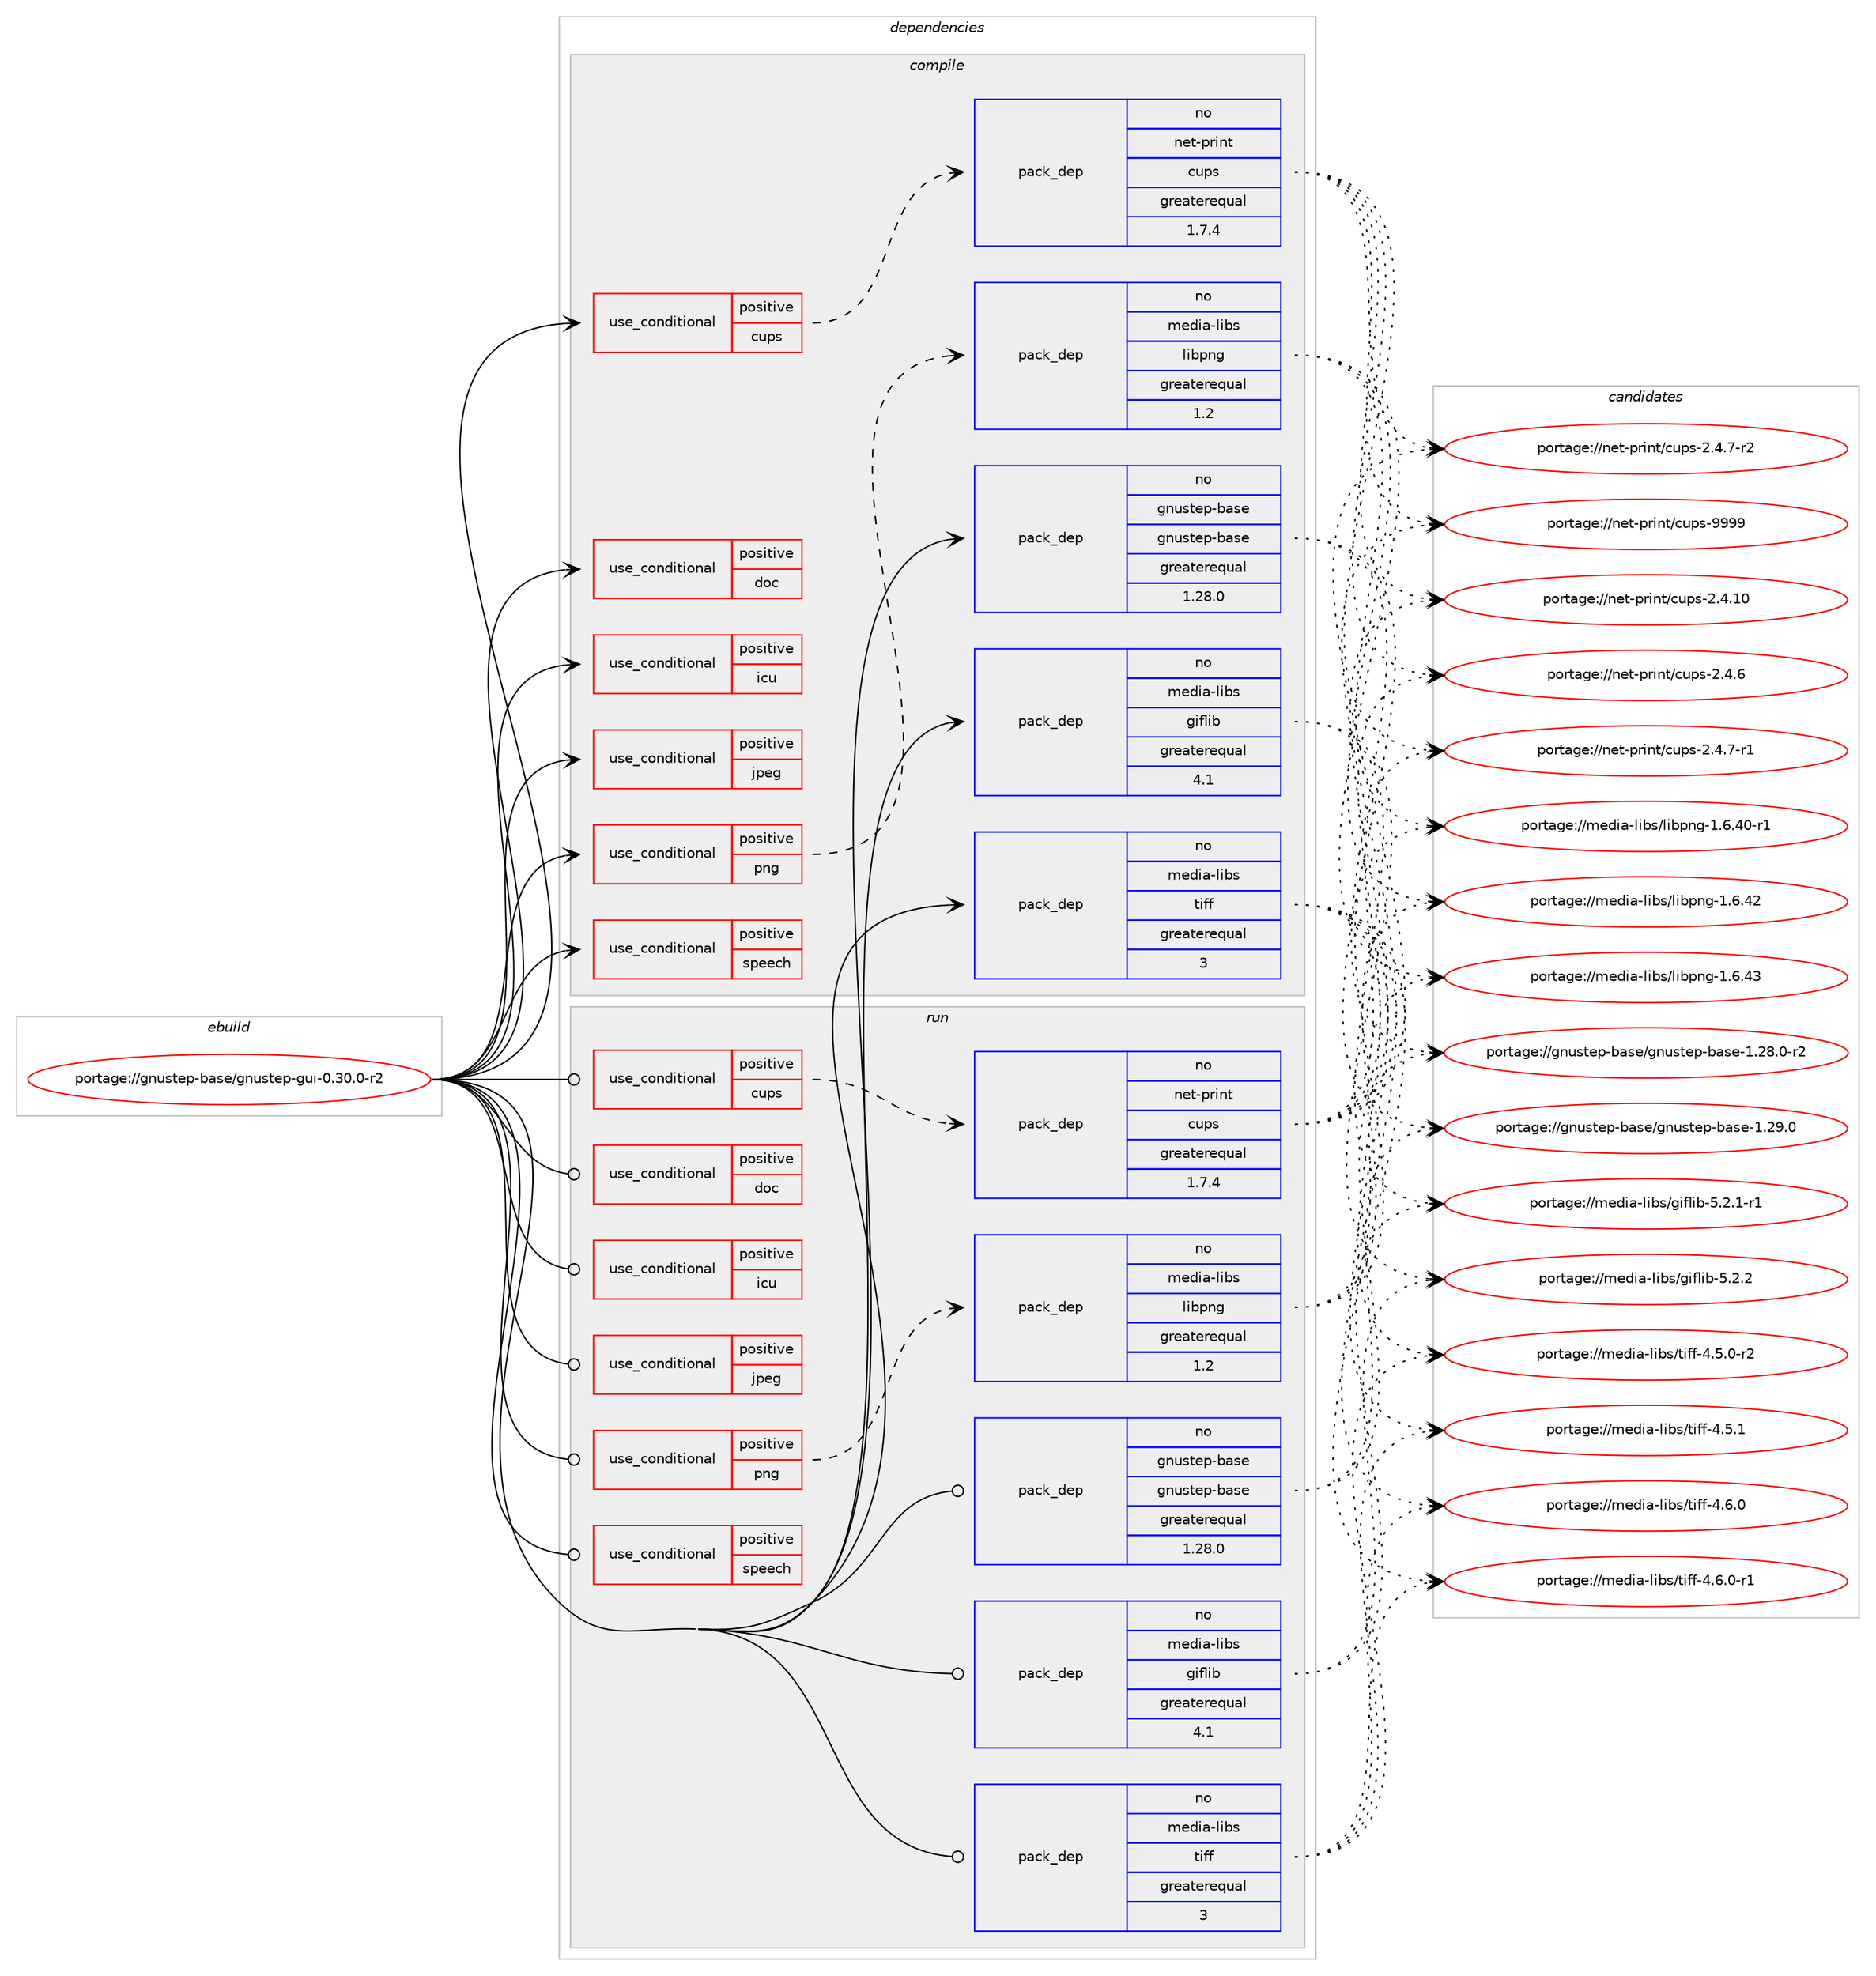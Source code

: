 digraph prolog {

# *************
# Graph options
# *************

newrank=true;
concentrate=true;
compound=true;
graph [rankdir=LR,fontname=Helvetica,fontsize=10,ranksep=1.5];#, ranksep=2.5, nodesep=0.2];
edge  [arrowhead=vee];
node  [fontname=Helvetica,fontsize=10];

# **********
# The ebuild
# **********

subgraph cluster_leftcol {
color=gray;
rank=same;
label=<<i>ebuild</i>>;
id [label="portage://gnustep-base/gnustep-gui-0.30.0-r2", color=red, width=4, href="../gnustep-base/gnustep-gui-0.30.0-r2.svg"];
}

# ****************
# The dependencies
# ****************

subgraph cluster_midcol {
color=gray;
label=<<i>dependencies</i>>;
subgraph cluster_compile {
fillcolor="#eeeeee";
style=filled;
label=<<i>compile</i>>;
subgraph cond64576 {
dependency120578 [label=<<TABLE BORDER="0" CELLBORDER="1" CELLSPACING="0" CELLPADDING="4"><TR><TD ROWSPAN="3" CELLPADDING="10">use_conditional</TD></TR><TR><TD>positive</TD></TR><TR><TD>cups</TD></TR></TABLE>>, shape=none, color=red];
subgraph pack54480 {
dependency120579 [label=<<TABLE BORDER="0" CELLBORDER="1" CELLSPACING="0" CELLPADDING="4" WIDTH="220"><TR><TD ROWSPAN="6" CELLPADDING="30">pack_dep</TD></TR><TR><TD WIDTH="110">no</TD></TR><TR><TD>net-print</TD></TR><TR><TD>cups</TD></TR><TR><TD>greaterequal</TD></TR><TR><TD>1.7.4</TD></TR></TABLE>>, shape=none, color=blue];
}
dependency120578:e -> dependency120579:w [weight=20,style="dashed",arrowhead="vee"];
}
id:e -> dependency120578:w [weight=20,style="solid",arrowhead="vee"];
subgraph cond64577 {
dependency120580 [label=<<TABLE BORDER="0" CELLBORDER="1" CELLSPACING="0" CELLPADDING="4"><TR><TD ROWSPAN="3" CELLPADDING="10">use_conditional</TD></TR><TR><TD>positive</TD></TR><TR><TD>doc</TD></TR></TABLE>>, shape=none, color=red];
# *** BEGIN UNKNOWN DEPENDENCY TYPE (TODO) ***
# dependency120580 -> package_dependency(portage://gnustep-base/gnustep-gui-0.30.0-r2,install,no,virtual,texi2dvi,none,[,,],[],[])
# *** END UNKNOWN DEPENDENCY TYPE (TODO) ***

# *** BEGIN UNKNOWN DEPENDENCY TYPE (TODO) ***
# dependency120580 -> package_dependency(portage://gnustep-base/gnustep-gui-0.30.0-r2,install,no,dev-tex,latex2html,none,[,,],[],[])
# *** END UNKNOWN DEPENDENCY TYPE (TODO) ***

# *** BEGIN UNKNOWN DEPENDENCY TYPE (TODO) ***
# dependency120580 -> package_dependency(portage://gnustep-base/gnustep-gui-0.30.0-r2,install,no,app-text,texi2html,none,[,,],[],[])
# *** END UNKNOWN DEPENDENCY TYPE (TODO) ***

}
id:e -> dependency120580:w [weight=20,style="solid",arrowhead="vee"];
subgraph cond64578 {
dependency120581 [label=<<TABLE BORDER="0" CELLBORDER="1" CELLSPACING="0" CELLPADDING="4"><TR><TD ROWSPAN="3" CELLPADDING="10">use_conditional</TD></TR><TR><TD>positive</TD></TR><TR><TD>icu</TD></TR></TABLE>>, shape=none, color=red];
# *** BEGIN UNKNOWN DEPENDENCY TYPE (TODO) ***
# dependency120581 -> package_dependency(portage://gnustep-base/gnustep-gui-0.30.0-r2,install,no,dev-libs,icu,none,[,,],any_same_slot,[])
# *** END UNKNOWN DEPENDENCY TYPE (TODO) ***

}
id:e -> dependency120581:w [weight=20,style="solid",arrowhead="vee"];
subgraph cond64579 {
dependency120582 [label=<<TABLE BORDER="0" CELLBORDER="1" CELLSPACING="0" CELLPADDING="4"><TR><TD ROWSPAN="3" CELLPADDING="10">use_conditional</TD></TR><TR><TD>positive</TD></TR><TR><TD>jpeg</TD></TR></TABLE>>, shape=none, color=red];
# *** BEGIN UNKNOWN DEPENDENCY TYPE (TODO) ***
# dependency120582 -> package_dependency(portage://gnustep-base/gnustep-gui-0.30.0-r2,install,no,media-libs,libjpeg-turbo,none,[,,],any_same_slot,[])
# *** END UNKNOWN DEPENDENCY TYPE (TODO) ***

}
id:e -> dependency120582:w [weight=20,style="solid",arrowhead="vee"];
subgraph cond64580 {
dependency120583 [label=<<TABLE BORDER="0" CELLBORDER="1" CELLSPACING="0" CELLPADDING="4"><TR><TD ROWSPAN="3" CELLPADDING="10">use_conditional</TD></TR><TR><TD>positive</TD></TR><TR><TD>png</TD></TR></TABLE>>, shape=none, color=red];
subgraph pack54481 {
dependency120584 [label=<<TABLE BORDER="0" CELLBORDER="1" CELLSPACING="0" CELLPADDING="4" WIDTH="220"><TR><TD ROWSPAN="6" CELLPADDING="30">pack_dep</TD></TR><TR><TD WIDTH="110">no</TD></TR><TR><TD>media-libs</TD></TR><TR><TD>libpng</TD></TR><TR><TD>greaterequal</TD></TR><TR><TD>1.2</TD></TR></TABLE>>, shape=none, color=blue];
}
dependency120583:e -> dependency120584:w [weight=20,style="dashed",arrowhead="vee"];
}
id:e -> dependency120583:w [weight=20,style="solid",arrowhead="vee"];
subgraph cond64581 {
dependency120585 [label=<<TABLE BORDER="0" CELLBORDER="1" CELLSPACING="0" CELLPADDING="4"><TR><TD ROWSPAN="3" CELLPADDING="10">use_conditional</TD></TR><TR><TD>positive</TD></TR><TR><TD>speech</TD></TR></TABLE>>, shape=none, color=red];
# *** BEGIN UNKNOWN DEPENDENCY TYPE (TODO) ***
# dependency120585 -> package_dependency(portage://gnustep-base/gnustep-gui-0.30.0-r2,install,no,app-accessibility,flite,none,[,,],[],[])
# *** END UNKNOWN DEPENDENCY TYPE (TODO) ***

}
id:e -> dependency120585:w [weight=20,style="solid",arrowhead="vee"];
# *** BEGIN UNKNOWN DEPENDENCY TYPE (TODO) ***
# id -> package_dependency(portage://gnustep-base/gnustep-gui-0.30.0-r2,install,no,app-text,aspell,none,[,,],[],[])
# *** END UNKNOWN DEPENDENCY TYPE (TODO) ***

subgraph pack54482 {
dependency120586 [label=<<TABLE BORDER="0" CELLBORDER="1" CELLSPACING="0" CELLPADDING="4" WIDTH="220"><TR><TD ROWSPAN="6" CELLPADDING="30">pack_dep</TD></TR><TR><TD WIDTH="110">no</TD></TR><TR><TD>gnustep-base</TD></TR><TR><TD>gnustep-base</TD></TR><TR><TD>greaterequal</TD></TR><TR><TD>1.28.0</TD></TR></TABLE>>, shape=none, color=blue];
}
id:e -> dependency120586:w [weight=20,style="solid",arrowhead="vee"];
# *** BEGIN UNKNOWN DEPENDENCY TYPE (TODO) ***
# id -> package_dependency(portage://gnustep-base/gnustep-gui-0.30.0-r2,install,no,media-libs,audiofile,none,[,,],[],[])
# *** END UNKNOWN DEPENDENCY TYPE (TODO) ***

subgraph pack54483 {
dependency120587 [label=<<TABLE BORDER="0" CELLBORDER="1" CELLSPACING="0" CELLPADDING="4" WIDTH="220"><TR><TD ROWSPAN="6" CELLPADDING="30">pack_dep</TD></TR><TR><TD WIDTH="110">no</TD></TR><TR><TD>media-libs</TD></TR><TR><TD>giflib</TD></TR><TR><TD>greaterequal</TD></TR><TR><TD>4.1</TD></TR></TABLE>>, shape=none, color=blue];
}
id:e -> dependency120587:w [weight=20,style="solid",arrowhead="vee"];
subgraph pack54484 {
dependency120588 [label=<<TABLE BORDER="0" CELLBORDER="1" CELLSPACING="0" CELLPADDING="4" WIDTH="220"><TR><TD ROWSPAN="6" CELLPADDING="30">pack_dep</TD></TR><TR><TD WIDTH="110">no</TD></TR><TR><TD>media-libs</TD></TR><TR><TD>tiff</TD></TR><TR><TD>greaterequal</TD></TR><TR><TD>3</TD></TR></TABLE>>, shape=none, color=blue];
}
id:e -> dependency120588:w [weight=20,style="solid",arrowhead="vee"];
# *** BEGIN UNKNOWN DEPENDENCY TYPE (TODO) ***
# id -> package_dependency(portage://gnustep-base/gnustep-gui-0.30.0-r2,install,no,x11-libs,libXt,none,[,,],[],[])
# *** END UNKNOWN DEPENDENCY TYPE (TODO) ***

}
subgraph cluster_compileandrun {
fillcolor="#eeeeee";
style=filled;
label=<<i>compile and run</i>>;
}
subgraph cluster_run {
fillcolor="#eeeeee";
style=filled;
label=<<i>run</i>>;
subgraph cond64582 {
dependency120589 [label=<<TABLE BORDER="0" CELLBORDER="1" CELLSPACING="0" CELLPADDING="4"><TR><TD ROWSPAN="3" CELLPADDING="10">use_conditional</TD></TR><TR><TD>positive</TD></TR><TR><TD>cups</TD></TR></TABLE>>, shape=none, color=red];
subgraph pack54485 {
dependency120590 [label=<<TABLE BORDER="0" CELLBORDER="1" CELLSPACING="0" CELLPADDING="4" WIDTH="220"><TR><TD ROWSPAN="6" CELLPADDING="30">pack_dep</TD></TR><TR><TD WIDTH="110">no</TD></TR><TR><TD>net-print</TD></TR><TR><TD>cups</TD></TR><TR><TD>greaterequal</TD></TR><TR><TD>1.7.4</TD></TR></TABLE>>, shape=none, color=blue];
}
dependency120589:e -> dependency120590:w [weight=20,style="dashed",arrowhead="vee"];
}
id:e -> dependency120589:w [weight=20,style="solid",arrowhead="odot"];
subgraph cond64583 {
dependency120591 [label=<<TABLE BORDER="0" CELLBORDER="1" CELLSPACING="0" CELLPADDING="4"><TR><TD ROWSPAN="3" CELLPADDING="10">use_conditional</TD></TR><TR><TD>positive</TD></TR><TR><TD>doc</TD></TR></TABLE>>, shape=none, color=red];
# *** BEGIN UNKNOWN DEPENDENCY TYPE (TODO) ***
# dependency120591 -> package_dependency(portage://gnustep-base/gnustep-gui-0.30.0-r2,run,no,virtual,texi2dvi,none,[,,],[],[])
# *** END UNKNOWN DEPENDENCY TYPE (TODO) ***

# *** BEGIN UNKNOWN DEPENDENCY TYPE (TODO) ***
# dependency120591 -> package_dependency(portage://gnustep-base/gnustep-gui-0.30.0-r2,run,no,dev-tex,latex2html,none,[,,],[],[])
# *** END UNKNOWN DEPENDENCY TYPE (TODO) ***

# *** BEGIN UNKNOWN DEPENDENCY TYPE (TODO) ***
# dependency120591 -> package_dependency(portage://gnustep-base/gnustep-gui-0.30.0-r2,run,no,app-text,texi2html,none,[,,],[],[])
# *** END UNKNOWN DEPENDENCY TYPE (TODO) ***

}
id:e -> dependency120591:w [weight=20,style="solid",arrowhead="odot"];
subgraph cond64584 {
dependency120592 [label=<<TABLE BORDER="0" CELLBORDER="1" CELLSPACING="0" CELLPADDING="4"><TR><TD ROWSPAN="3" CELLPADDING="10">use_conditional</TD></TR><TR><TD>positive</TD></TR><TR><TD>icu</TD></TR></TABLE>>, shape=none, color=red];
# *** BEGIN UNKNOWN DEPENDENCY TYPE (TODO) ***
# dependency120592 -> package_dependency(portage://gnustep-base/gnustep-gui-0.30.0-r2,run,no,dev-libs,icu,none,[,,],any_same_slot,[])
# *** END UNKNOWN DEPENDENCY TYPE (TODO) ***

}
id:e -> dependency120592:w [weight=20,style="solid",arrowhead="odot"];
subgraph cond64585 {
dependency120593 [label=<<TABLE BORDER="0" CELLBORDER="1" CELLSPACING="0" CELLPADDING="4"><TR><TD ROWSPAN="3" CELLPADDING="10">use_conditional</TD></TR><TR><TD>positive</TD></TR><TR><TD>jpeg</TD></TR></TABLE>>, shape=none, color=red];
# *** BEGIN UNKNOWN DEPENDENCY TYPE (TODO) ***
# dependency120593 -> package_dependency(portage://gnustep-base/gnustep-gui-0.30.0-r2,run,no,media-libs,libjpeg-turbo,none,[,,],any_same_slot,[])
# *** END UNKNOWN DEPENDENCY TYPE (TODO) ***

}
id:e -> dependency120593:w [weight=20,style="solid",arrowhead="odot"];
subgraph cond64586 {
dependency120594 [label=<<TABLE BORDER="0" CELLBORDER="1" CELLSPACING="0" CELLPADDING="4"><TR><TD ROWSPAN="3" CELLPADDING="10">use_conditional</TD></TR><TR><TD>positive</TD></TR><TR><TD>png</TD></TR></TABLE>>, shape=none, color=red];
subgraph pack54486 {
dependency120595 [label=<<TABLE BORDER="0" CELLBORDER="1" CELLSPACING="0" CELLPADDING="4" WIDTH="220"><TR><TD ROWSPAN="6" CELLPADDING="30">pack_dep</TD></TR><TR><TD WIDTH="110">no</TD></TR><TR><TD>media-libs</TD></TR><TR><TD>libpng</TD></TR><TR><TD>greaterequal</TD></TR><TR><TD>1.2</TD></TR></TABLE>>, shape=none, color=blue];
}
dependency120594:e -> dependency120595:w [weight=20,style="dashed",arrowhead="vee"];
}
id:e -> dependency120594:w [weight=20,style="solid",arrowhead="odot"];
subgraph cond64587 {
dependency120596 [label=<<TABLE BORDER="0" CELLBORDER="1" CELLSPACING="0" CELLPADDING="4"><TR><TD ROWSPAN="3" CELLPADDING="10">use_conditional</TD></TR><TR><TD>positive</TD></TR><TR><TD>speech</TD></TR></TABLE>>, shape=none, color=red];
# *** BEGIN UNKNOWN DEPENDENCY TYPE (TODO) ***
# dependency120596 -> package_dependency(portage://gnustep-base/gnustep-gui-0.30.0-r2,run,no,app-accessibility,flite,none,[,,],[],[])
# *** END UNKNOWN DEPENDENCY TYPE (TODO) ***

}
id:e -> dependency120596:w [weight=20,style="solid",arrowhead="odot"];
# *** BEGIN UNKNOWN DEPENDENCY TYPE (TODO) ***
# id -> package_dependency(portage://gnustep-base/gnustep-gui-0.30.0-r2,run,no,app-text,aspell,none,[,,],[],[])
# *** END UNKNOWN DEPENDENCY TYPE (TODO) ***

subgraph pack54487 {
dependency120597 [label=<<TABLE BORDER="0" CELLBORDER="1" CELLSPACING="0" CELLPADDING="4" WIDTH="220"><TR><TD ROWSPAN="6" CELLPADDING="30">pack_dep</TD></TR><TR><TD WIDTH="110">no</TD></TR><TR><TD>gnustep-base</TD></TR><TR><TD>gnustep-base</TD></TR><TR><TD>greaterequal</TD></TR><TR><TD>1.28.0</TD></TR></TABLE>>, shape=none, color=blue];
}
id:e -> dependency120597:w [weight=20,style="solid",arrowhead="odot"];
# *** BEGIN UNKNOWN DEPENDENCY TYPE (TODO) ***
# id -> package_dependency(portage://gnustep-base/gnustep-gui-0.30.0-r2,run,no,media-libs,audiofile,none,[,,],[],[])
# *** END UNKNOWN DEPENDENCY TYPE (TODO) ***

subgraph pack54488 {
dependency120598 [label=<<TABLE BORDER="0" CELLBORDER="1" CELLSPACING="0" CELLPADDING="4" WIDTH="220"><TR><TD ROWSPAN="6" CELLPADDING="30">pack_dep</TD></TR><TR><TD WIDTH="110">no</TD></TR><TR><TD>media-libs</TD></TR><TR><TD>giflib</TD></TR><TR><TD>greaterequal</TD></TR><TR><TD>4.1</TD></TR></TABLE>>, shape=none, color=blue];
}
id:e -> dependency120598:w [weight=20,style="solid",arrowhead="odot"];
subgraph pack54489 {
dependency120599 [label=<<TABLE BORDER="0" CELLBORDER="1" CELLSPACING="0" CELLPADDING="4" WIDTH="220"><TR><TD ROWSPAN="6" CELLPADDING="30">pack_dep</TD></TR><TR><TD WIDTH="110">no</TD></TR><TR><TD>media-libs</TD></TR><TR><TD>tiff</TD></TR><TR><TD>greaterequal</TD></TR><TR><TD>3</TD></TR></TABLE>>, shape=none, color=blue];
}
id:e -> dependency120599:w [weight=20,style="solid",arrowhead="odot"];
# *** BEGIN UNKNOWN DEPENDENCY TYPE (TODO) ***
# id -> package_dependency(portage://gnustep-base/gnustep-gui-0.30.0-r2,run,no,x11-libs,libXt,none,[,,],[],[])
# *** END UNKNOWN DEPENDENCY TYPE (TODO) ***

}
}

# **************
# The candidates
# **************

subgraph cluster_choices {
rank=same;
color=gray;
label=<<i>candidates</i>>;

subgraph choice54480 {
color=black;
nodesep=1;
choice11010111645112114105110116479911711211545504652464948 [label="portage://net-print/cups-2.4.10", color=red, width=4,href="../net-print/cups-2.4.10.svg"];
choice110101116451121141051101164799117112115455046524654 [label="portage://net-print/cups-2.4.6", color=red, width=4,href="../net-print/cups-2.4.6.svg"];
choice1101011164511211410511011647991171121154550465246554511449 [label="portage://net-print/cups-2.4.7-r1", color=red, width=4,href="../net-print/cups-2.4.7-r1.svg"];
choice1101011164511211410511011647991171121154550465246554511450 [label="portage://net-print/cups-2.4.7-r2", color=red, width=4,href="../net-print/cups-2.4.7-r2.svg"];
choice1101011164511211410511011647991171121154557575757 [label="portage://net-print/cups-9999", color=red, width=4,href="../net-print/cups-9999.svg"];
dependency120579:e -> choice11010111645112114105110116479911711211545504652464948:w [style=dotted,weight="100"];
dependency120579:e -> choice110101116451121141051101164799117112115455046524654:w [style=dotted,weight="100"];
dependency120579:e -> choice1101011164511211410511011647991171121154550465246554511449:w [style=dotted,weight="100"];
dependency120579:e -> choice1101011164511211410511011647991171121154550465246554511450:w [style=dotted,weight="100"];
dependency120579:e -> choice1101011164511211410511011647991171121154557575757:w [style=dotted,weight="100"];
}
subgraph choice54481 {
color=black;
nodesep=1;
choice1091011001059745108105981154710810598112110103454946544652484511449 [label="portage://media-libs/libpng-1.6.40-r1", color=red, width=4,href="../media-libs/libpng-1.6.40-r1.svg"];
choice109101100105974510810598115471081059811211010345494654465250 [label="portage://media-libs/libpng-1.6.42", color=red, width=4,href="../media-libs/libpng-1.6.42.svg"];
choice109101100105974510810598115471081059811211010345494654465251 [label="portage://media-libs/libpng-1.6.43", color=red, width=4,href="../media-libs/libpng-1.6.43.svg"];
dependency120584:e -> choice1091011001059745108105981154710810598112110103454946544652484511449:w [style=dotted,weight="100"];
dependency120584:e -> choice109101100105974510810598115471081059811211010345494654465250:w [style=dotted,weight="100"];
dependency120584:e -> choice109101100105974510810598115471081059811211010345494654465251:w [style=dotted,weight="100"];
}
subgraph choice54482 {
color=black;
nodesep=1;
choice10311011711511610111245989711510147103110117115116101112459897115101454946505646484511450 [label="portage://gnustep-base/gnustep-base-1.28.0-r2", color=red, width=4,href="../gnustep-base/gnustep-base-1.28.0-r2.svg"];
choice1031101171151161011124598971151014710311011711511610111245989711510145494650574648 [label="portage://gnustep-base/gnustep-base-1.29.0", color=red, width=4,href="../gnustep-base/gnustep-base-1.29.0.svg"];
dependency120586:e -> choice10311011711511610111245989711510147103110117115116101112459897115101454946505646484511450:w [style=dotted,weight="100"];
dependency120586:e -> choice1031101171151161011124598971151014710311011711511610111245989711510145494650574648:w [style=dotted,weight="100"];
}
subgraph choice54483 {
color=black;
nodesep=1;
choice10910110010597451081059811547103105102108105984553465046494511449 [label="portage://media-libs/giflib-5.2.1-r1", color=red, width=4,href="../media-libs/giflib-5.2.1-r1.svg"];
choice1091011001059745108105981154710310510210810598455346504650 [label="portage://media-libs/giflib-5.2.2", color=red, width=4,href="../media-libs/giflib-5.2.2.svg"];
dependency120587:e -> choice10910110010597451081059811547103105102108105984553465046494511449:w [style=dotted,weight="100"];
dependency120587:e -> choice1091011001059745108105981154710310510210810598455346504650:w [style=dotted,weight="100"];
}
subgraph choice54484 {
color=black;
nodesep=1;
choice109101100105974510810598115471161051021024552465346484511450 [label="portage://media-libs/tiff-4.5.0-r2", color=red, width=4,href="../media-libs/tiff-4.5.0-r2.svg"];
choice10910110010597451081059811547116105102102455246534649 [label="portage://media-libs/tiff-4.5.1", color=red, width=4,href="../media-libs/tiff-4.5.1.svg"];
choice10910110010597451081059811547116105102102455246544648 [label="portage://media-libs/tiff-4.6.0", color=red, width=4,href="../media-libs/tiff-4.6.0.svg"];
choice109101100105974510810598115471161051021024552465446484511449 [label="portage://media-libs/tiff-4.6.0-r1", color=red, width=4,href="../media-libs/tiff-4.6.0-r1.svg"];
dependency120588:e -> choice109101100105974510810598115471161051021024552465346484511450:w [style=dotted,weight="100"];
dependency120588:e -> choice10910110010597451081059811547116105102102455246534649:w [style=dotted,weight="100"];
dependency120588:e -> choice10910110010597451081059811547116105102102455246544648:w [style=dotted,weight="100"];
dependency120588:e -> choice109101100105974510810598115471161051021024552465446484511449:w [style=dotted,weight="100"];
}
subgraph choice54485 {
color=black;
nodesep=1;
choice11010111645112114105110116479911711211545504652464948 [label="portage://net-print/cups-2.4.10", color=red, width=4,href="../net-print/cups-2.4.10.svg"];
choice110101116451121141051101164799117112115455046524654 [label="portage://net-print/cups-2.4.6", color=red, width=4,href="../net-print/cups-2.4.6.svg"];
choice1101011164511211410511011647991171121154550465246554511449 [label="portage://net-print/cups-2.4.7-r1", color=red, width=4,href="../net-print/cups-2.4.7-r1.svg"];
choice1101011164511211410511011647991171121154550465246554511450 [label="portage://net-print/cups-2.4.7-r2", color=red, width=4,href="../net-print/cups-2.4.7-r2.svg"];
choice1101011164511211410511011647991171121154557575757 [label="portage://net-print/cups-9999", color=red, width=4,href="../net-print/cups-9999.svg"];
dependency120590:e -> choice11010111645112114105110116479911711211545504652464948:w [style=dotted,weight="100"];
dependency120590:e -> choice110101116451121141051101164799117112115455046524654:w [style=dotted,weight="100"];
dependency120590:e -> choice1101011164511211410511011647991171121154550465246554511449:w [style=dotted,weight="100"];
dependency120590:e -> choice1101011164511211410511011647991171121154550465246554511450:w [style=dotted,weight="100"];
dependency120590:e -> choice1101011164511211410511011647991171121154557575757:w [style=dotted,weight="100"];
}
subgraph choice54486 {
color=black;
nodesep=1;
choice1091011001059745108105981154710810598112110103454946544652484511449 [label="portage://media-libs/libpng-1.6.40-r1", color=red, width=4,href="../media-libs/libpng-1.6.40-r1.svg"];
choice109101100105974510810598115471081059811211010345494654465250 [label="portage://media-libs/libpng-1.6.42", color=red, width=4,href="../media-libs/libpng-1.6.42.svg"];
choice109101100105974510810598115471081059811211010345494654465251 [label="portage://media-libs/libpng-1.6.43", color=red, width=4,href="../media-libs/libpng-1.6.43.svg"];
dependency120595:e -> choice1091011001059745108105981154710810598112110103454946544652484511449:w [style=dotted,weight="100"];
dependency120595:e -> choice109101100105974510810598115471081059811211010345494654465250:w [style=dotted,weight="100"];
dependency120595:e -> choice109101100105974510810598115471081059811211010345494654465251:w [style=dotted,weight="100"];
}
subgraph choice54487 {
color=black;
nodesep=1;
choice10311011711511610111245989711510147103110117115116101112459897115101454946505646484511450 [label="portage://gnustep-base/gnustep-base-1.28.0-r2", color=red, width=4,href="../gnustep-base/gnustep-base-1.28.0-r2.svg"];
choice1031101171151161011124598971151014710311011711511610111245989711510145494650574648 [label="portage://gnustep-base/gnustep-base-1.29.0", color=red, width=4,href="../gnustep-base/gnustep-base-1.29.0.svg"];
dependency120597:e -> choice10311011711511610111245989711510147103110117115116101112459897115101454946505646484511450:w [style=dotted,weight="100"];
dependency120597:e -> choice1031101171151161011124598971151014710311011711511610111245989711510145494650574648:w [style=dotted,weight="100"];
}
subgraph choice54488 {
color=black;
nodesep=1;
choice10910110010597451081059811547103105102108105984553465046494511449 [label="portage://media-libs/giflib-5.2.1-r1", color=red, width=4,href="../media-libs/giflib-5.2.1-r1.svg"];
choice1091011001059745108105981154710310510210810598455346504650 [label="portage://media-libs/giflib-5.2.2", color=red, width=4,href="../media-libs/giflib-5.2.2.svg"];
dependency120598:e -> choice10910110010597451081059811547103105102108105984553465046494511449:w [style=dotted,weight="100"];
dependency120598:e -> choice1091011001059745108105981154710310510210810598455346504650:w [style=dotted,weight="100"];
}
subgraph choice54489 {
color=black;
nodesep=1;
choice109101100105974510810598115471161051021024552465346484511450 [label="portage://media-libs/tiff-4.5.0-r2", color=red, width=4,href="../media-libs/tiff-4.5.0-r2.svg"];
choice10910110010597451081059811547116105102102455246534649 [label="portage://media-libs/tiff-4.5.1", color=red, width=4,href="../media-libs/tiff-4.5.1.svg"];
choice10910110010597451081059811547116105102102455246544648 [label="portage://media-libs/tiff-4.6.0", color=red, width=4,href="../media-libs/tiff-4.6.0.svg"];
choice109101100105974510810598115471161051021024552465446484511449 [label="portage://media-libs/tiff-4.6.0-r1", color=red, width=4,href="../media-libs/tiff-4.6.0-r1.svg"];
dependency120599:e -> choice109101100105974510810598115471161051021024552465346484511450:w [style=dotted,weight="100"];
dependency120599:e -> choice10910110010597451081059811547116105102102455246534649:w [style=dotted,weight="100"];
dependency120599:e -> choice10910110010597451081059811547116105102102455246544648:w [style=dotted,weight="100"];
dependency120599:e -> choice109101100105974510810598115471161051021024552465446484511449:w [style=dotted,weight="100"];
}
}

}

